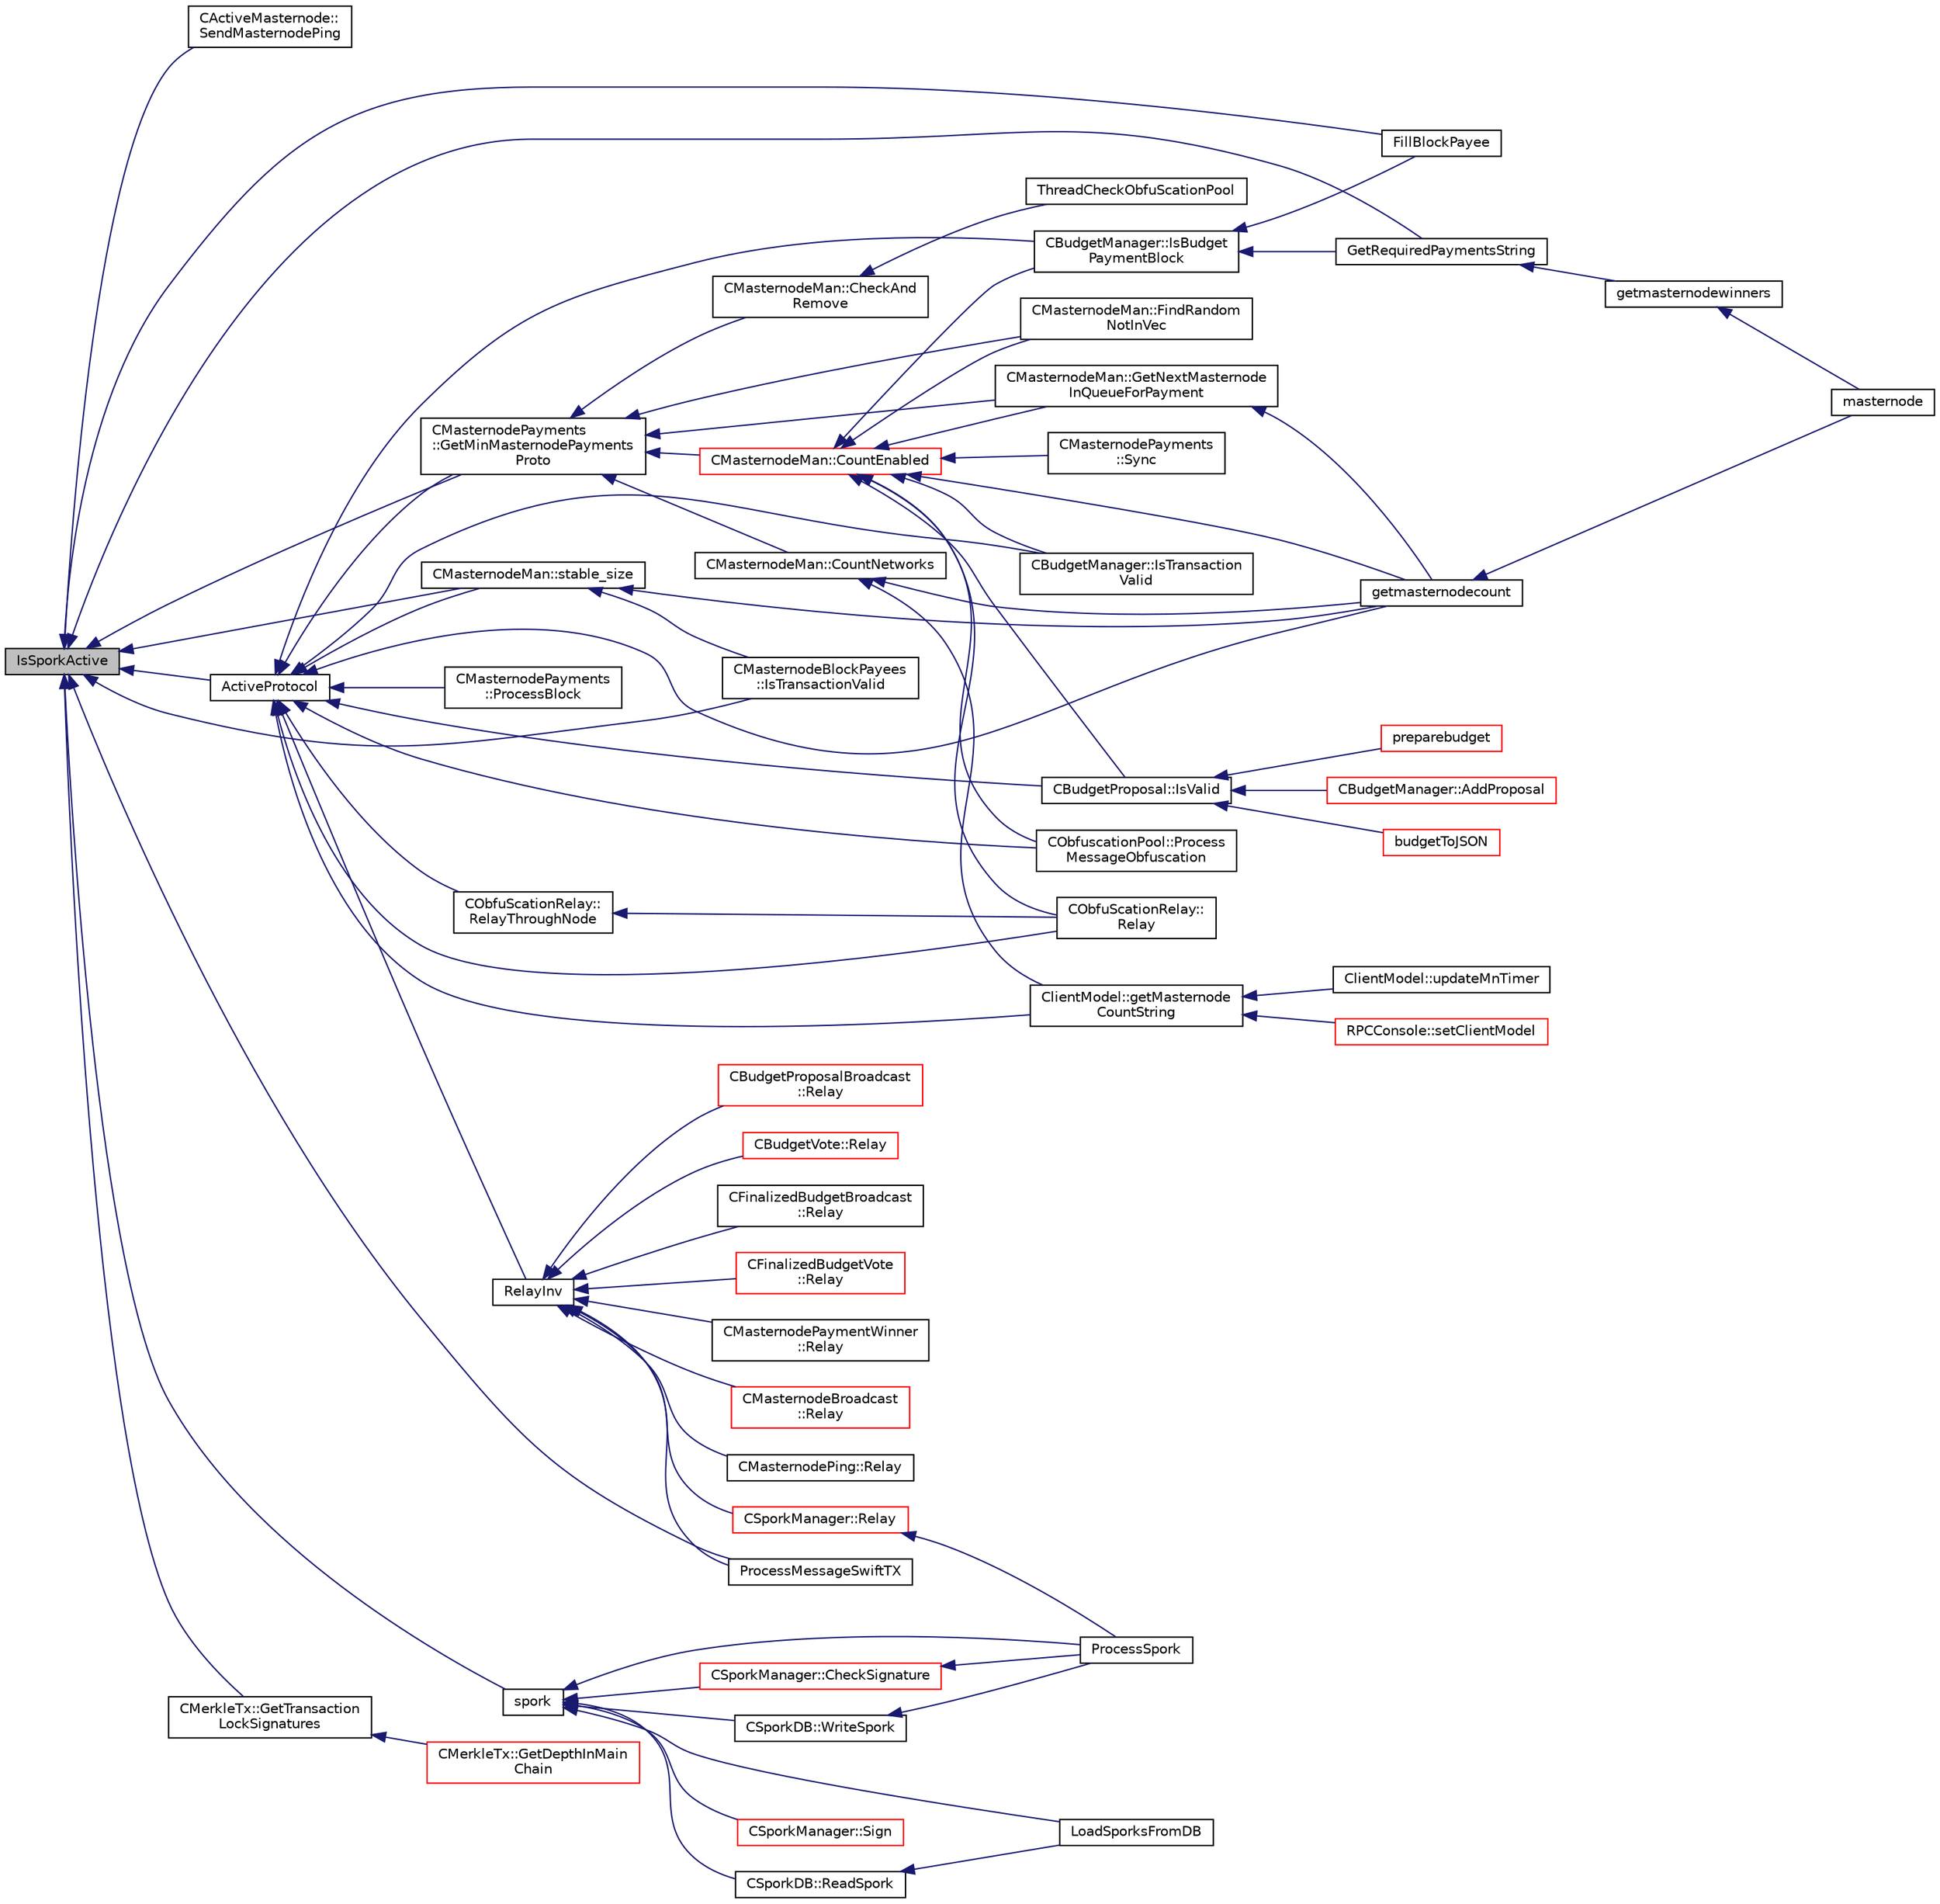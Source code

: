 digraph "IsSporkActive"
{
  edge [fontname="Helvetica",fontsize="10",labelfontname="Helvetica",labelfontsize="10"];
  node [fontname="Helvetica",fontsize="10",shape=record];
  rankdir="LR";
  Node178 [label="IsSporkActive",height=0.2,width=0.4,color="black", fillcolor="grey75", style="filled", fontcolor="black"];
  Node178 -> Node179 [dir="back",color="midnightblue",fontsize="10",style="solid",fontname="Helvetica"];
  Node179 [label="CActiveMasternode::\lSendMasternodePing",height=0.2,width=0.4,color="black", fillcolor="white", style="filled",URL="$class_c_active_masternode.html#ae30a82106f2c0b6875344e39e49393c2",tooltip="Ping Masternode. "];
  Node178 -> Node180 [dir="back",color="midnightblue",fontsize="10",style="solid",fontname="Helvetica"];
  Node180 [label="ActiveProtocol",height=0.2,width=0.4,color="black", fillcolor="white", style="filled",URL="$main_8h.html#a138f84e8c8976fe85712b695c32ee3c7",tooltip="See whether the protocol update is enforced for connected nodes. "];
  Node180 -> Node181 [dir="back",color="midnightblue",fontsize="10",style="solid",fontname="Helvetica"];
  Node181 [label="CBudgetManager::IsBudget\lPaymentBlock",height=0.2,width=0.4,color="black", fillcolor="white", style="filled",URL="$class_c_budget_manager.html#a1011c9399df614e09f77d87ebe4f7bca"];
  Node181 -> Node182 [dir="back",color="midnightblue",fontsize="10",style="solid",fontname="Helvetica"];
  Node182 [label="FillBlockPayee",height=0.2,width=0.4,color="black", fillcolor="white", style="filled",URL="$masternode-payments_8h.html#a2bd3aae33d7ebbea97792d1f1abfff03"];
  Node181 -> Node183 [dir="back",color="midnightblue",fontsize="10",style="solid",fontname="Helvetica"];
  Node183 [label="GetRequiredPaymentsString",height=0.2,width=0.4,color="black", fillcolor="white", style="filled",URL="$masternode-payments_8h.html#a7828ab0b9a1302db35b658f727b260e1"];
  Node183 -> Node184 [dir="back",color="midnightblue",fontsize="10",style="solid",fontname="Helvetica"];
  Node184 [label="getmasternodewinners",height=0.2,width=0.4,color="black", fillcolor="white", style="filled",URL="$rpcmasternode_8cpp.html#a35582999650d0aa49b5d99299ea6770f"];
  Node184 -> Node185 [dir="back",color="midnightblue",fontsize="10",style="solid",fontname="Helvetica"];
  Node185 [label="masternode",height=0.2,width=0.4,color="black", fillcolor="white", style="filled",URL="$rpcmasternode_8cpp.html#a30609e443aeb47c29ed0878d16b1b5e1"];
  Node180 -> Node186 [dir="back",color="midnightblue",fontsize="10",style="solid",fontname="Helvetica"];
  Node186 [label="CBudgetManager::IsTransaction\lValid",height=0.2,width=0.4,color="black", fillcolor="white", style="filled",URL="$class_c_budget_manager.html#a1ad65c9d6a743371c0033abf623a291f"];
  Node180 -> Node187 [dir="back",color="midnightblue",fontsize="10",style="solid",fontname="Helvetica"];
  Node187 [label="CBudgetProposal::IsValid",height=0.2,width=0.4,color="black", fillcolor="white", style="filled",URL="$class_c_budget_proposal.html#afaa5e910085e8f0aea26aad6fa99ed2b"];
  Node187 -> Node188 [dir="back",color="midnightblue",fontsize="10",style="solid",fontname="Helvetica"];
  Node188 [label="CBudgetManager::AddProposal",height=0.2,width=0.4,color="red", fillcolor="white", style="filled",URL="$class_c_budget_manager.html#a0338c710edb15b7c1b0818a98d085ead"];
  Node187 -> Node191 [dir="back",color="midnightblue",fontsize="10",style="solid",fontname="Helvetica"];
  Node191 [label="budgetToJSON",height=0.2,width=0.4,color="red", fillcolor="white", style="filled",URL="$rpcmasternode-budget_8cpp.html#a936b80f9033a0a5e8d4fa1a2079da90c"];
  Node187 -> Node194 [dir="back",color="midnightblue",fontsize="10",style="solid",fontname="Helvetica"];
  Node194 [label="preparebudget",height=0.2,width=0.4,color="red", fillcolor="white", style="filled",URL="$rpcmasternode-budget_8cpp.html#a8c07f1b00f74d9d2227428a552679b8c"];
  Node180 -> Node195 [dir="back",color="midnightblue",fontsize="10",style="solid",fontname="Helvetica"];
  Node195 [label="CMasternodePayments\l::GetMinMasternodePayments\lProto",height=0.2,width=0.4,color="black", fillcolor="white", style="filled",URL="$class_c_masternode_payments.html#adb98cc9f21cf8746c0b6ac3131b85dfb"];
  Node195 -> Node196 [dir="back",color="midnightblue",fontsize="10",style="solid",fontname="Helvetica"];
  Node196 [label="CMasternodeMan::CheckAnd\lRemove",height=0.2,width=0.4,color="black", fillcolor="white", style="filled",URL="$class_c_masternode_man.html#afe98a39ce1377f9e58ea410842187b0d",tooltip="Check all Masternodes and remove inactive. "];
  Node196 -> Node197 [dir="back",color="midnightblue",fontsize="10",style="solid",fontname="Helvetica"];
  Node197 [label="ThreadCheckObfuScationPool",height=0.2,width=0.4,color="black", fillcolor="white", style="filled",URL="$obfuscation_8h.html#a3f96a5ca9c6735e5bfac77582f0af321"];
  Node195 -> Node198 [dir="back",color="midnightblue",fontsize="10",style="solid",fontname="Helvetica"];
  Node198 [label="CMasternodeMan::CountEnabled",height=0.2,width=0.4,color="red", fillcolor="white", style="filled",URL="$class_c_masternode_man.html#ae495279a035d7d259375ae95cbde28f4"];
  Node198 -> Node181 [dir="back",color="midnightblue",fontsize="10",style="solid",fontname="Helvetica"];
  Node198 -> Node186 [dir="back",color="midnightblue",fontsize="10",style="solid",fontname="Helvetica"];
  Node198 -> Node187 [dir="back",color="midnightblue",fontsize="10",style="solid",fontname="Helvetica"];
  Node198 -> Node199 [dir="back",color="midnightblue",fontsize="10",style="solid",fontname="Helvetica"];
  Node199 [label="CMasternodePayments\l::Sync",height=0.2,width=0.4,color="black", fillcolor="white", style="filled",URL="$class_c_masternode_payments.html#a7363554e7f7a23a718e2b50980c7516f"];
  Node198 -> Node201 [dir="back",color="midnightblue",fontsize="10",style="solid",fontname="Helvetica"];
  Node201 [label="CMasternodeMan::GetNextMasternode\lInQueueForPayment",height=0.2,width=0.4,color="black", fillcolor="white", style="filled",URL="$class_c_masternode_man.html#af90f3376d7f264536207b08e2fc395d8",tooltip="Find an entry in the masternode list that is next to be paid. "];
  Node201 -> Node202 [dir="back",color="midnightblue",fontsize="10",style="solid",fontname="Helvetica"];
  Node202 [label="getmasternodecount",height=0.2,width=0.4,color="black", fillcolor="white", style="filled",URL="$rpcmasternode_8cpp.html#af5cafe7e6498c3c5629dfc95bbf8d6cd"];
  Node202 -> Node185 [dir="back",color="midnightblue",fontsize="10",style="solid",fontname="Helvetica"];
  Node198 -> Node203 [dir="back",color="midnightblue",fontsize="10",style="solid",fontname="Helvetica"];
  Node203 [label="CMasternodeMan::FindRandom\lNotInVec",height=0.2,width=0.4,color="black", fillcolor="white", style="filled",URL="$class_c_masternode_man.html#abfe90ee0fb23e6ff54b7801f6ddf4155",tooltip="Find a random entry. "];
  Node198 -> Node204 [dir="back",color="midnightblue",fontsize="10",style="solid",fontname="Helvetica"];
  Node204 [label="CObfuScationRelay::\lRelay",height=0.2,width=0.4,color="black", fillcolor="white", style="filled",URL="$class_c_obfu_scation_relay.html#ae3bb081dc03a7c07be2a85ca2512f581"];
  Node198 -> Node205 [dir="back",color="midnightblue",fontsize="10",style="solid",fontname="Helvetica"];
  Node205 [label="CObfuscationPool::Process\lMessageObfuscation",height=0.2,width=0.4,color="black", fillcolor="white", style="filled",URL="$class_c_obfuscation_pool.html#a9018f786df376b190c391bbf774be9d6",tooltip="Process a Obfuscation message using the Obfuscation protocol. "];
  Node198 -> Node202 [dir="back",color="midnightblue",fontsize="10",style="solid",fontname="Helvetica"];
  Node195 -> Node206 [dir="back",color="midnightblue",fontsize="10",style="solid",fontname="Helvetica"];
  Node206 [label="CMasternodeMan::CountNetworks",height=0.2,width=0.4,color="black", fillcolor="white", style="filled",URL="$class_c_masternode_man.html#ad9c856855690a334742d7044c7166a2a"];
  Node206 -> Node207 [dir="back",color="midnightblue",fontsize="10",style="solid",fontname="Helvetica"];
  Node207 [label="ClientModel::getMasternode\lCountString",height=0.2,width=0.4,color="black", fillcolor="white", style="filled",URL="$class_client_model.html#ab8dae86e417c050723fee66420a333ed"];
  Node207 -> Node208 [dir="back",color="midnightblue",fontsize="10",style="solid",fontname="Helvetica"];
  Node208 [label="ClientModel::updateMnTimer",height=0.2,width=0.4,color="black", fillcolor="white", style="filled",URL="$class_client_model.html#a2c343f22834086eb6e6172dbcaf6426c"];
  Node207 -> Node209 [dir="back",color="midnightblue",fontsize="10",style="solid",fontname="Helvetica"];
  Node209 [label="RPCConsole::setClientModel",height=0.2,width=0.4,color="red", fillcolor="white", style="filled",URL="$class_r_p_c_console.html#a355349a33664a07628e9ca22a60f5fa7"];
  Node206 -> Node202 [dir="back",color="midnightblue",fontsize="10",style="solid",fontname="Helvetica"];
  Node195 -> Node201 [dir="back",color="midnightblue",fontsize="10",style="solid",fontname="Helvetica"];
  Node195 -> Node203 [dir="back",color="midnightblue",fontsize="10",style="solid",fontname="Helvetica"];
  Node180 -> Node215 [dir="back",color="midnightblue",fontsize="10",style="solid",fontname="Helvetica"];
  Node215 [label="CMasternodePayments\l::ProcessBlock",height=0.2,width=0.4,color="black", fillcolor="white", style="filled",URL="$class_c_masternode_payments.html#aa23dfbc148f10f601e9771bfcffea441"];
  Node180 -> Node216 [dir="back",color="midnightblue",fontsize="10",style="solid",fontname="Helvetica"];
  Node216 [label="CMasternodeMan::stable_size",height=0.2,width=0.4,color="black", fillcolor="white", style="filled",URL="$class_c_masternode_man.html#a35baa3dcb49d2a8e38376747b7b44c59",tooltip="Return the number of Masternodes older than (default) 8000 seconds. "];
  Node216 -> Node217 [dir="back",color="midnightblue",fontsize="10",style="solid",fontname="Helvetica"];
  Node217 [label="CMasternodeBlockPayees\l::IsTransactionValid",height=0.2,width=0.4,color="black", fillcolor="white", style="filled",URL="$class_c_masternode_block_payees.html#a6721f357d17e653ceb93c28ffd3ae528"];
  Node216 -> Node202 [dir="back",color="midnightblue",fontsize="10",style="solid",fontname="Helvetica"];
  Node180 -> Node218 [dir="back",color="midnightblue",fontsize="10",style="solid",fontname="Helvetica"];
  Node218 [label="RelayInv",height=0.2,width=0.4,color="black", fillcolor="white", style="filled",URL="$net_8h.html#a653718509f060207d28139fa8346e64a"];
  Node218 -> Node219 [dir="back",color="midnightblue",fontsize="10",style="solid",fontname="Helvetica"];
  Node219 [label="CBudgetProposalBroadcast\l::Relay",height=0.2,width=0.4,color="red", fillcolor="white", style="filled",URL="$class_c_budget_proposal_broadcast.html#a7a791236cedfc5beb5fefa438d5626fb"];
  Node218 -> Node220 [dir="back",color="midnightblue",fontsize="10",style="solid",fontname="Helvetica"];
  Node220 [label="CBudgetVote::Relay",height=0.2,width=0.4,color="red", fillcolor="white", style="filled",URL="$class_c_budget_vote.html#a2c761ac435fa5a5da6ccbeb308350a8f"];
  Node218 -> Node223 [dir="back",color="midnightblue",fontsize="10",style="solid",fontname="Helvetica"];
  Node223 [label="CFinalizedBudgetBroadcast\l::Relay",height=0.2,width=0.4,color="black", fillcolor="white", style="filled",URL="$class_c_finalized_budget_broadcast.html#abb4cfac3327e7cb912b368054d23fc9c"];
  Node218 -> Node224 [dir="back",color="midnightblue",fontsize="10",style="solid",fontname="Helvetica"];
  Node224 [label="CFinalizedBudgetVote\l::Relay",height=0.2,width=0.4,color="red", fillcolor="white", style="filled",URL="$class_c_finalized_budget_vote.html#a7c95f6ac01efc3975369bc7bdb8b83d0"];
  Node218 -> Node226 [dir="back",color="midnightblue",fontsize="10",style="solid",fontname="Helvetica"];
  Node226 [label="CMasternodePaymentWinner\l::Relay",height=0.2,width=0.4,color="black", fillcolor="white", style="filled",URL="$class_c_masternode_payment_winner.html#af35c61d7bafc3f7bada5974948d76004"];
  Node218 -> Node227 [dir="back",color="midnightblue",fontsize="10",style="solid",fontname="Helvetica"];
  Node227 [label="CMasternodeBroadcast\l::Relay",height=0.2,width=0.4,color="red", fillcolor="white", style="filled",URL="$class_c_masternode_broadcast.html#a54fc9e822e1524bee8852a0bf6d82736"];
  Node218 -> Node234 [dir="back",color="midnightblue",fontsize="10",style="solid",fontname="Helvetica"];
  Node234 [label="CMasternodePing::Relay",height=0.2,width=0.4,color="black", fillcolor="white", style="filled",URL="$class_c_masternode_ping.html#a52f9892350ab8e94a63e9483f9a3b21d"];
  Node218 -> Node235 [dir="back",color="midnightblue",fontsize="10",style="solid",fontname="Helvetica"];
  Node235 [label="CSporkManager::Relay",height=0.2,width=0.4,color="red", fillcolor="white", style="filled",URL="$class_c_spork_manager.html#ae8651894670c02ecb5f99806376d5af2"];
  Node235 -> Node236 [dir="back",color="midnightblue",fontsize="10",style="solid",fontname="Helvetica"];
  Node236 [label="ProcessSpork",height=0.2,width=0.4,color="black", fillcolor="white", style="filled",URL="$spork_8h.html#a3f9c24c1f4c012152fb4422ca981610a"];
  Node218 -> Node245 [dir="back",color="midnightblue",fontsize="10",style="solid",fontname="Helvetica"];
  Node245 [label="ProcessMessageSwiftTX",height=0.2,width=0.4,color="black", fillcolor="white", style="filled",URL="$swifttx_8h.html#a155e5c12fe35b2b4129c46ba9b66b06f"];
  Node180 -> Node204 [dir="back",color="midnightblue",fontsize="10",style="solid",fontname="Helvetica"];
  Node180 -> Node246 [dir="back",color="midnightblue",fontsize="10",style="solid",fontname="Helvetica"];
  Node246 [label="CObfuScationRelay::\lRelayThroughNode",height=0.2,width=0.4,color="black", fillcolor="white", style="filled",URL="$class_c_obfu_scation_relay.html#a68272322a5123591a9f57a8ff07943f6"];
  Node246 -> Node204 [dir="back",color="midnightblue",fontsize="10",style="solid",fontname="Helvetica"];
  Node180 -> Node205 [dir="back",color="midnightblue",fontsize="10",style="solid",fontname="Helvetica"];
  Node180 -> Node207 [dir="back",color="midnightblue",fontsize="10",style="solid",fontname="Helvetica"];
  Node180 -> Node202 [dir="back",color="midnightblue",fontsize="10",style="solid",fontname="Helvetica"];
  Node178 -> Node182 [dir="back",color="midnightblue",fontsize="10",style="solid",fontname="Helvetica"];
  Node178 -> Node183 [dir="back",color="midnightblue",fontsize="10",style="solid",fontname="Helvetica"];
  Node178 -> Node195 [dir="back",color="midnightblue",fontsize="10",style="solid",fontname="Helvetica"];
  Node178 -> Node217 [dir="back",color="midnightblue",fontsize="10",style="solid",fontname="Helvetica"];
  Node178 -> Node216 [dir="back",color="midnightblue",fontsize="10",style="solid",fontname="Helvetica"];
  Node178 -> Node238 [dir="back",color="midnightblue",fontsize="10",style="solid",fontname="Helvetica"];
  Node238 [label="spork",height=0.2,width=0.4,color="black", fillcolor="white", style="filled",URL="$rpcmisc_8cpp.html#a8dcc7f3e5749bbd1dad163b85d0abdcb"];
  Node238 -> Node239 [dir="back",color="midnightblue",fontsize="10",style="solid",fontname="Helvetica"];
  Node239 [label="LoadSporksFromDB",height=0.2,width=0.4,color="black", fillcolor="white", style="filled",URL="$spork_8h.html#a8ca9266accb6cf34f86a4f9244f22e79"];
  Node238 -> Node236 [dir="back",color="midnightblue",fontsize="10",style="solid",fontname="Helvetica"];
  Node238 -> Node240 [dir="back",color="midnightblue",fontsize="10",style="solid",fontname="Helvetica"];
  Node240 [label="CSporkManager::CheckSignature",height=0.2,width=0.4,color="red", fillcolor="white", style="filled",URL="$class_c_spork_manager.html#a697d8c0ce5c422ea125eee96687aa7b3"];
  Node240 -> Node236 [dir="back",color="midnightblue",fontsize="10",style="solid",fontname="Helvetica"];
  Node238 -> Node242 [dir="back",color="midnightblue",fontsize="10",style="solid",fontname="Helvetica"];
  Node242 [label="CSporkManager::Sign",height=0.2,width=0.4,color="red", fillcolor="white", style="filled",URL="$class_c_spork_manager.html#adf1b5d40f378c4bd3a5ea31905b11f30"];
  Node238 -> Node243 [dir="back",color="midnightblue",fontsize="10",style="solid",fontname="Helvetica"];
  Node243 [label="CSporkDB::WriteSpork",height=0.2,width=0.4,color="black", fillcolor="white", style="filled",URL="$class_c_spork_d_b.html#a642de787a3b991b3ce7d33125ca19828"];
  Node243 -> Node236 [dir="back",color="midnightblue",fontsize="10",style="solid",fontname="Helvetica"];
  Node238 -> Node244 [dir="back",color="midnightblue",fontsize="10",style="solid",fontname="Helvetica"];
  Node244 [label="CSporkDB::ReadSpork",height=0.2,width=0.4,color="black", fillcolor="white", style="filled",URL="$class_c_spork_d_b.html#a346e545c337070e9f7827c4eb1abcdb1"];
  Node244 -> Node239 [dir="back",color="midnightblue",fontsize="10",style="solid",fontname="Helvetica"];
  Node178 -> Node245 [dir="back",color="midnightblue",fontsize="10",style="solid",fontname="Helvetica"];
  Node178 -> Node247 [dir="back",color="midnightblue",fontsize="10",style="solid",fontname="Helvetica"];
  Node247 [label="CMerkleTx::GetTransaction\lLockSignatures",height=0.2,width=0.4,color="black", fillcolor="white", style="filled",URL="$class_c_merkle_tx.html#a29ab20d0785095dba254ca1050ba6989"];
  Node247 -> Node248 [dir="back",color="midnightblue",fontsize="10",style="solid",fontname="Helvetica"];
  Node248 [label="CMerkleTx::GetDepthInMain\lChain",height=0.2,width=0.4,color="red", fillcolor="white", style="filled",URL="$class_c_merkle_tx.html#a5bf3a355593ecce5799de92d013149b1",tooltip="Return depth of transaction in blockchain: -1 : not in blockchain, and not in memory pool (conflicted..."];
}
